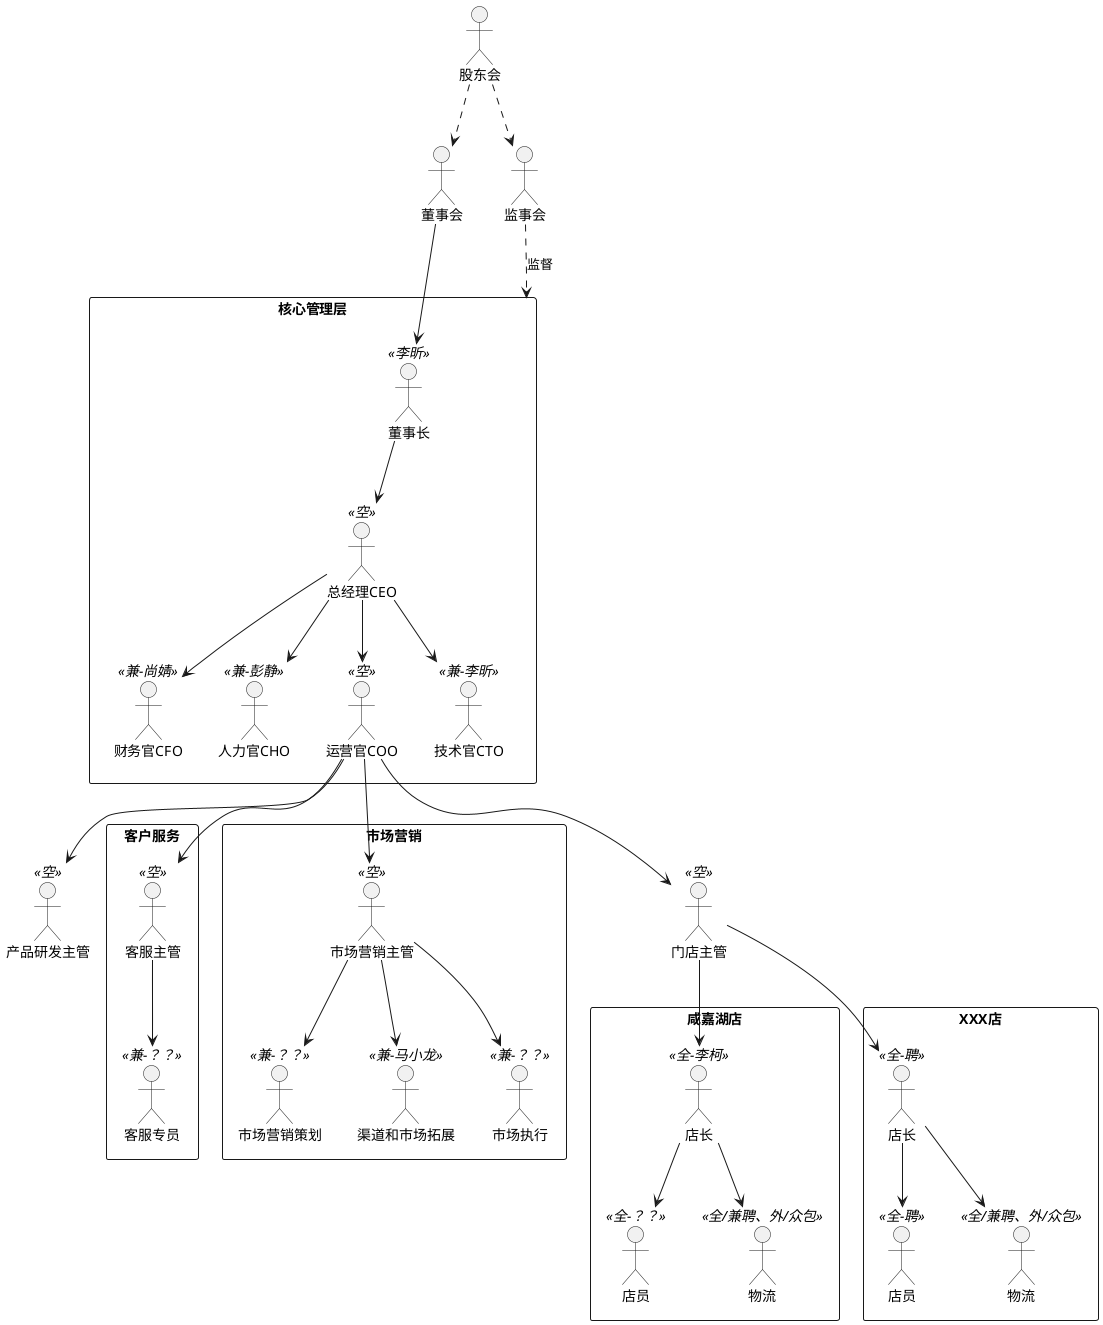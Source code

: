 @startuml

actor :股东会: as BoardOfShareholders

actor :董事会: as Board
actor :监事会: as BoardOfSupervisors

rectangle "核心管理层" as Executives {
	actor :董事长: as BoardChairman <<李昕>>
	actor :总经理CEO: as CEO <<空>>
	actor :财务官CFO: as CFO <<兼-尚婧>>
	actor :人力官CHO: as CHO <<兼-彭静>>
	actor :运营官COO: as COO <<空>>
	actor :技术官CTO: as CTO <<兼-李昕>>

	BoardChairman --> CEO
	CEO --> CTO
	CEO --> CFO
	CEO --> CHO
	CEO --> COO
}

Board --> BoardChairman
BoardOfShareholders ..> Board
BoardOfShareholders ..> BoardOfSupervisors
BoardOfSupervisors ..> Executives : 监督


actor :产品研发主管: as ProdDev <<空>>

rectangle "客户服务" as ClientService {
	actor :客服主管: as ClientsMgr <<空>>
	actor :客服专员: as ClientsExe <<兼-？？>>

	ClientsMgr --> ClientsExe
}

actor :门店主管: as ShopsMgr <<空>>

rectangle "市场营销" {
	actor :市场营销主管: as Mkt <<空>>
	actor :市场营销策划: as MktPlot <<兼-？？>>
	actor :渠道和市场拓展: as BDMgr <<兼-马小龙>>
	actor :市场执行: as MktExe <<兼-？？>>

	Mkt --> MktExe
	Mkt --> MktPlot
	Mkt --> BDMgr
}


COO --> Mkt
COO --> ProdDev
COO --> ClientsMgr
COO --> ShopsMgr

rectangle 咸嘉湖店 {
    actor :店长: as Manager <<全-李柯>>
    actor :店员: as Staff <<全-？？>>
    actor :物流: as Delivery <<全/兼聘、外/众包>>

    Manager --> Staff
    Manager --> Delivery
}

rectangle XXX店 {
    actor :店长: as Manager1 <<全-聘>>
    actor :店员: as Staff1 <<全-聘>>
    actor :物流: as Delivery1 <<全/兼聘、外/众包>>

    Manager1 --> Staff1
    Manager1 --> Delivery1
}


ShopsMgr --> Manager
ShopsMgr --> Manager1

@enduml